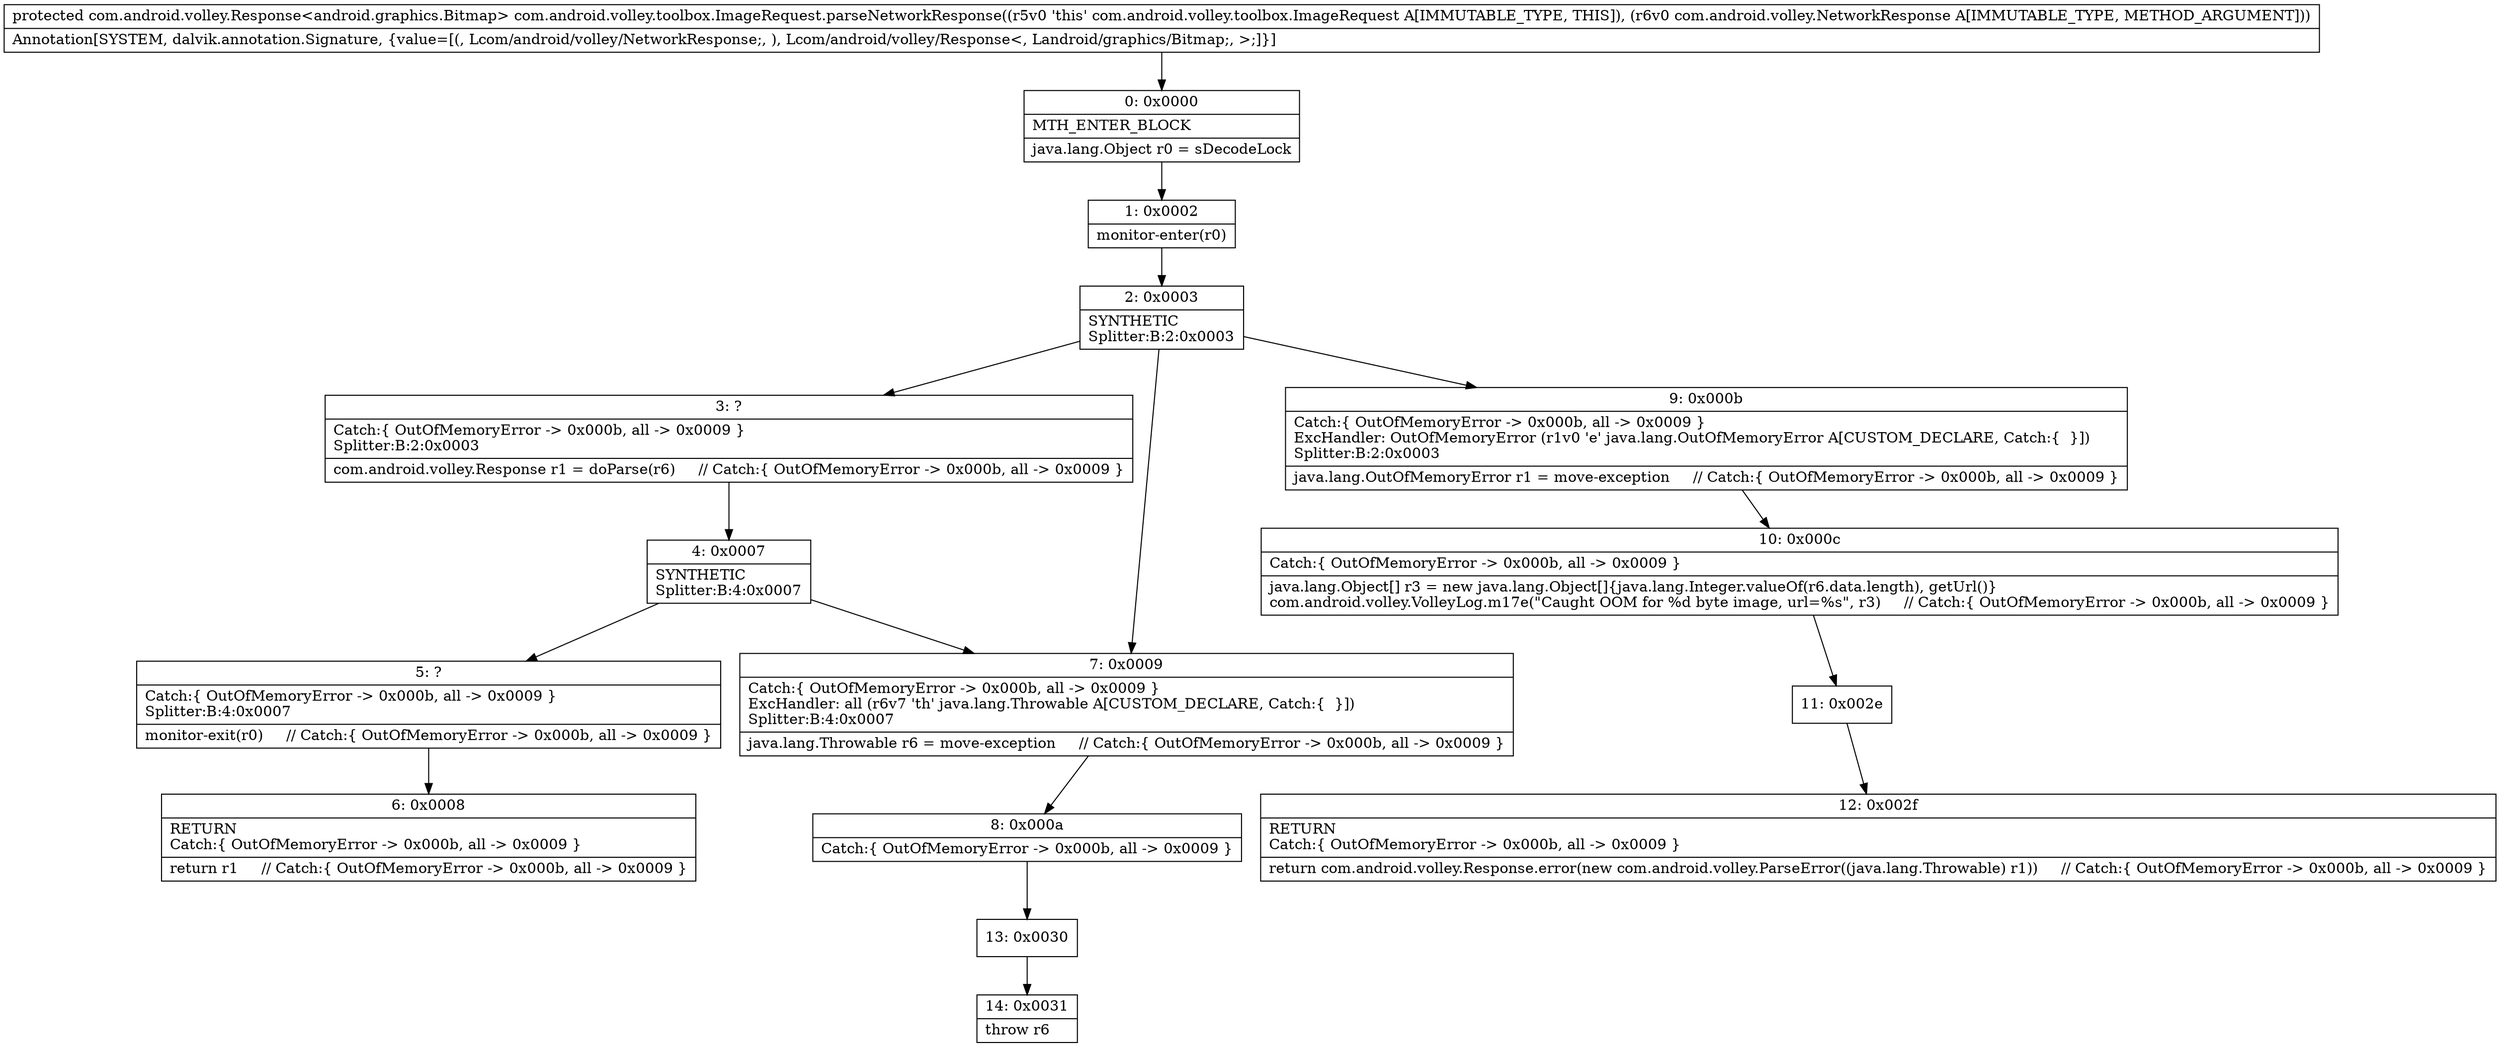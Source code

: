 digraph "CFG forcom.android.volley.toolbox.ImageRequest.parseNetworkResponse(Lcom\/android\/volley\/NetworkResponse;)Lcom\/android\/volley\/Response;" {
Node_0 [shape=record,label="{0\:\ 0x0000|MTH_ENTER_BLOCK\l|java.lang.Object r0 = sDecodeLock\l}"];
Node_1 [shape=record,label="{1\:\ 0x0002|monitor\-enter(r0)\l}"];
Node_2 [shape=record,label="{2\:\ 0x0003|SYNTHETIC\lSplitter:B:2:0x0003\l}"];
Node_3 [shape=record,label="{3\:\ ?|Catch:\{ OutOfMemoryError \-\> 0x000b, all \-\> 0x0009 \}\lSplitter:B:2:0x0003\l|com.android.volley.Response r1 = doParse(r6)     \/\/ Catch:\{ OutOfMemoryError \-\> 0x000b, all \-\> 0x0009 \}\l}"];
Node_4 [shape=record,label="{4\:\ 0x0007|SYNTHETIC\lSplitter:B:4:0x0007\l}"];
Node_5 [shape=record,label="{5\:\ ?|Catch:\{ OutOfMemoryError \-\> 0x000b, all \-\> 0x0009 \}\lSplitter:B:4:0x0007\l|monitor\-exit(r0)     \/\/ Catch:\{ OutOfMemoryError \-\> 0x000b, all \-\> 0x0009 \}\l}"];
Node_6 [shape=record,label="{6\:\ 0x0008|RETURN\lCatch:\{ OutOfMemoryError \-\> 0x000b, all \-\> 0x0009 \}\l|return r1     \/\/ Catch:\{ OutOfMemoryError \-\> 0x000b, all \-\> 0x0009 \}\l}"];
Node_7 [shape=record,label="{7\:\ 0x0009|Catch:\{ OutOfMemoryError \-\> 0x000b, all \-\> 0x0009 \}\lExcHandler: all (r6v7 'th' java.lang.Throwable A[CUSTOM_DECLARE, Catch:\{  \}])\lSplitter:B:4:0x0007\l|java.lang.Throwable r6 = move\-exception     \/\/ Catch:\{ OutOfMemoryError \-\> 0x000b, all \-\> 0x0009 \}\l}"];
Node_8 [shape=record,label="{8\:\ 0x000a|Catch:\{ OutOfMemoryError \-\> 0x000b, all \-\> 0x0009 \}\l}"];
Node_9 [shape=record,label="{9\:\ 0x000b|Catch:\{ OutOfMemoryError \-\> 0x000b, all \-\> 0x0009 \}\lExcHandler: OutOfMemoryError (r1v0 'e' java.lang.OutOfMemoryError A[CUSTOM_DECLARE, Catch:\{  \}])\lSplitter:B:2:0x0003\l|java.lang.OutOfMemoryError r1 = move\-exception     \/\/ Catch:\{ OutOfMemoryError \-\> 0x000b, all \-\> 0x0009 \}\l}"];
Node_10 [shape=record,label="{10\:\ 0x000c|Catch:\{ OutOfMemoryError \-\> 0x000b, all \-\> 0x0009 \}\l|java.lang.Object[] r3 = new java.lang.Object[]\{java.lang.Integer.valueOf(r6.data.length), getUrl()\}\lcom.android.volley.VolleyLog.m17e(\"Caught OOM for %d byte image, url=%s\", r3)     \/\/ Catch:\{ OutOfMemoryError \-\> 0x000b, all \-\> 0x0009 \}\l}"];
Node_11 [shape=record,label="{11\:\ 0x002e}"];
Node_12 [shape=record,label="{12\:\ 0x002f|RETURN\lCatch:\{ OutOfMemoryError \-\> 0x000b, all \-\> 0x0009 \}\l|return com.android.volley.Response.error(new com.android.volley.ParseError((java.lang.Throwable) r1))     \/\/ Catch:\{ OutOfMemoryError \-\> 0x000b, all \-\> 0x0009 \}\l}"];
Node_13 [shape=record,label="{13\:\ 0x0030}"];
Node_14 [shape=record,label="{14\:\ 0x0031|throw r6\l}"];
MethodNode[shape=record,label="{protected com.android.volley.Response\<android.graphics.Bitmap\> com.android.volley.toolbox.ImageRequest.parseNetworkResponse((r5v0 'this' com.android.volley.toolbox.ImageRequest A[IMMUTABLE_TYPE, THIS]), (r6v0 com.android.volley.NetworkResponse A[IMMUTABLE_TYPE, METHOD_ARGUMENT]))  | Annotation[SYSTEM, dalvik.annotation.Signature, \{value=[(, Lcom\/android\/volley\/NetworkResponse;, ), Lcom\/android\/volley\/Response\<, Landroid\/graphics\/Bitmap;, \>;]\}]\l}"];
MethodNode -> Node_0;
Node_0 -> Node_1;
Node_1 -> Node_2;
Node_2 -> Node_3;
Node_2 -> Node_9;
Node_2 -> Node_7;
Node_3 -> Node_4;
Node_4 -> Node_5;
Node_4 -> Node_7;
Node_5 -> Node_6;
Node_7 -> Node_8;
Node_8 -> Node_13;
Node_9 -> Node_10;
Node_10 -> Node_11;
Node_11 -> Node_12;
Node_13 -> Node_14;
}

